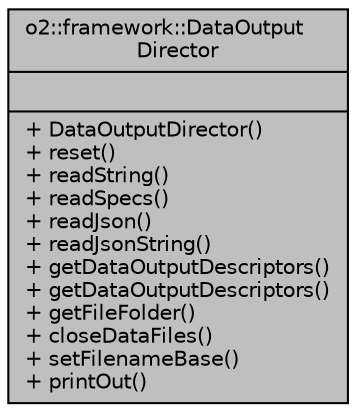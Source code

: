 digraph "o2::framework::DataOutputDirector"
{
 // INTERACTIVE_SVG=YES
  bgcolor="transparent";
  edge [fontname="Helvetica",fontsize="10",labelfontname="Helvetica",labelfontsize="10"];
  node [fontname="Helvetica",fontsize="10",shape=record];
  Node1 [label="{o2::framework::DataOutput\lDirector\n||+ DataOutputDirector()\l+ reset()\l+ readString()\l+ readSpecs()\l+ readJson()\l+ readJsonString()\l+ getDataOutputDescriptors()\l+ getDataOutputDescriptors()\l+ getFileFolder()\l+ closeDataFiles()\l+ setFilenameBase()\l+ printOut()\l}",height=0.2,width=0.4,color="black", fillcolor="grey75", style="filled", fontcolor="black"];
}
